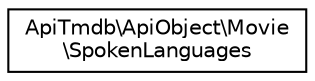 digraph "Graphical Class Hierarchy"
{
  edge [fontname="Helvetica",fontsize="10",labelfontname="Helvetica",labelfontsize="10"];
  node [fontname="Helvetica",fontsize="10",shape=record];
  rankdir="LR";
  Node0 [label="ApiTmdb\\ApiObject\\Movie\l\\SpokenLanguages",height=0.2,width=0.4,color="black", fillcolor="white", style="filled",URL="$classApiTmdb_1_1ApiObject_1_1Movie_1_1SpokenLanguages.html"];
}

